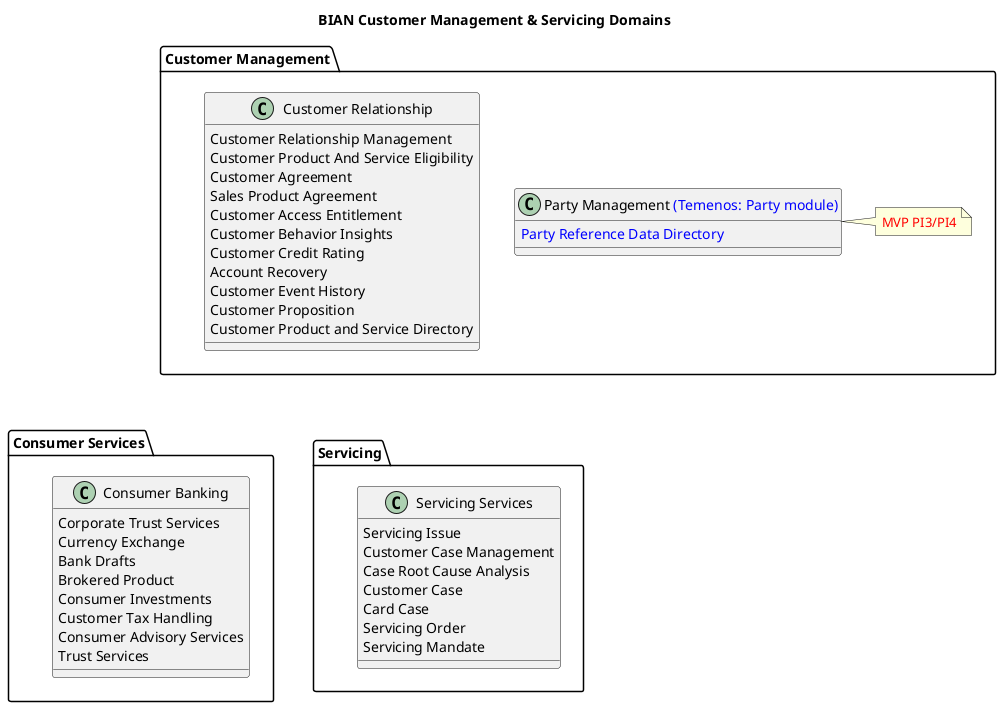 @startuml BIAN Customer Management & Servicing

title BIAN Customer Management & Servicing Domains

!define LAYOUT top to bottom direction

' Row 1
together {
  package "Customer Management" as CUST_MGMT {
    class "Customer Relationship" as CRM {
      Customer Relationship Management
      Customer Product And Service Eligibility
      Customer Agreement
      Sales Product Agreement
      Customer Access Entitlement
      Customer Behavior Insights
      Customer Credit Rating
      Account Recovery
      Customer Event History
      Customer Proposition
      Customer Product and Service Directory
    }

    class "Party Management <color:#0000FF>(Temenos: Party module)</color>" as PARTY {
      <color:#0000FF>Party Reference Data Directory</color>
    }
    note right of PARTY : <color:#FF0000>MVP PI3/PI4</color>
  }
}

' Row 2
together {
  package "Servicing" as SERVICING {
    class "Servicing Services" as SVC {
      Servicing Issue
      Customer Case Management
      Case Root Cause Analysis
      Customer Case
      Card Case
      Servicing Order
      Servicing Mandate
    }
  }

  package "Consumer Services" as CONSUMER {
    class "Consumer Banking" as CONS {
      Corporate Trust Services
      Currency Exchange
      Bank Drafts
      Brokered Product
      Consumer Investments
      Customer Tax Handling
      Consumer Advisory Services
      Trust Services
    }
  }
}

' Layout positioning
SERVICING -[hidden]right- CONSUMER
CUST_MGMT -[hidden]down- SERVICING
CUST_MGMT -[hidden]down- CONSUMER

@enduml